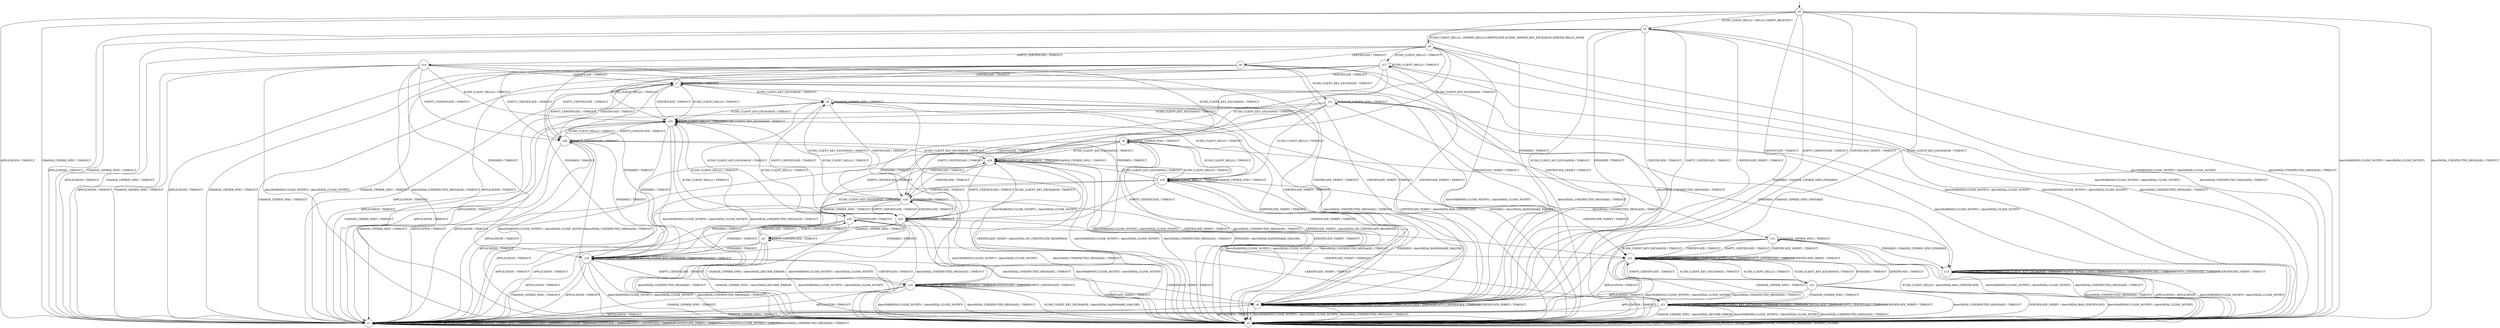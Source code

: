 digraph g {

	s0 [shape="circle" label="s0"];
	s1 [shape="circle" label="s1"];
	s2 [shape="circle" label="s2"];
	s3 [shape="circle" label="s3"];
	s4 [shape="circle" label="s4"];
	s5 [shape="circle" label="s5"];
	s6 [shape="circle" label="s6"];
	s7 [shape="circle" label="s7"];
	s8 [shape="circle" label="s8"];
	s9 [shape="circle" label="s9"];
	s10 [shape="circle" label="s10"];
	s11 [shape="circle" label="s11"];
	s12 [shape="circle" label="s12"];
	s13 [shape="circle" label="s13"];
	s14 [shape="circle" label="s14"];
	s15 [shape="circle" label="s15"];
	s16 [shape="circle" label="s16"];
	s17 [shape="circle" label="s17"];
	s18 [shape="circle" label="s18"];
	s19 [shape="circle" label="s19"];
	s20 [shape="circle" label="s20"];
	s21 [shape="circle" label="s21"];
	s22 [shape="circle" label="s22"];
	s23 [shape="circle" label="s23"];
	s24 [shape="circle" label="s24"];
	s25 [shape="circle" label="s25"];
	s26 [shape="circle" label="s26"];
	s27 [shape="circle" label="s27"];
	s0 -> s2 [label="ECDH_CLIENT_HELLO / HELLO_VERIFY_REQUEST+"];
	s0 -> s4 [label="ECDH_CLIENT_KEY_EXCHANGE / TIMEOUT"];
	s0 -> s1 [label="CHANGE_CIPHER_SPEC / TIMEOUT"];
	s0 -> s4 [label="FINISHED / TIMEOUT"];
	s0 -> s1 [label="APPLICATION / TIMEOUT"];
	s0 -> s4 [label="CERTIFICATE / TIMEOUT"];
	s0 -> s4 [label="EMPTY_CERTIFICATE / TIMEOUT"];
	s0 -> s4 [label="CERTIFICATE_VERIFY / TIMEOUT"];
	s0 -> s3 [label="Alert(WARNING,CLOSE_NOTIFY) / Alert(FATAL,CLOSE_NOTIFY)"];
	s0 -> s3 [label="Alert(FATAL,UNEXPECTED_MESSAGE) / TIMEOUT"];
	s1 -> s1 [label="ECDH_CLIENT_HELLO / TIMEOUT"];
	s1 -> s1 [label="ECDH_CLIENT_KEY_EXCHANGE / TIMEOUT"];
	s1 -> s1 [label="CHANGE_CIPHER_SPEC / TIMEOUT"];
	s1 -> s1 [label="FINISHED / TIMEOUT"];
	s1 -> s1 [label="APPLICATION / TIMEOUT"];
	s1 -> s1 [label="CERTIFICATE / TIMEOUT"];
	s1 -> s1 [label="EMPTY_CERTIFICATE / TIMEOUT"];
	s1 -> s1 [label="CERTIFICATE_VERIFY / TIMEOUT"];
	s1 -> s1 [label="Alert(WARNING,CLOSE_NOTIFY) / TIMEOUT"];
	s1 -> s1 [label="Alert(FATAL,UNEXPECTED_MESSAGE) / TIMEOUT"];
	s2 -> s5 [label="ECDH_CLIENT_HELLO / SERVER_HELLO,CERTIFICATE,ECDHE_SERVER_KEY_EXCHANGE,SERVER_HELLO_DONE"];
	s2 -> s4 [label="ECDH_CLIENT_KEY_EXCHANGE / TIMEOUT"];
	s2 -> s1 [label="CHANGE_CIPHER_SPEC / TIMEOUT"];
	s2 -> s4 [label="FINISHED / TIMEOUT"];
	s2 -> s1 [label="APPLICATION / TIMEOUT"];
	s2 -> s4 [label="CERTIFICATE / TIMEOUT"];
	s2 -> s4 [label="EMPTY_CERTIFICATE / TIMEOUT"];
	s2 -> s4 [label="CERTIFICATE_VERIFY / TIMEOUT"];
	s2 -> s3 [label="Alert(WARNING,CLOSE_NOTIFY) / Alert(FATAL,CLOSE_NOTIFY)"];
	s2 -> s3 [label="Alert(FATAL,UNEXPECTED_MESSAGE) / TIMEOUT"];
	s3 -> s3 [label="ECDH_CLIENT_HELLO / SOCKET_CLOSED"];
	s3 -> s3 [label="ECDH_CLIENT_KEY_EXCHANGE / SOCKET_CLOSED"];
	s3 -> s3 [label="CHANGE_CIPHER_SPEC / SOCKET_CLOSED"];
	s3 -> s3 [label="FINISHED / SOCKET_CLOSED"];
	s3 -> s3 [label="APPLICATION / SOCKET_CLOSED"];
	s3 -> s3 [label="CERTIFICATE / SOCKET_CLOSED"];
	s3 -> s3 [label="EMPTY_CERTIFICATE / SOCKET_CLOSED"];
	s3 -> s3 [label="CERTIFICATE_VERIFY / SOCKET_CLOSED"];
	s3 -> s3 [label="Alert(WARNING,CLOSE_NOTIFY) / SOCKET_CLOSED"];
	s3 -> s3 [label="Alert(FATAL,UNEXPECTED_MESSAGE) / SOCKET_CLOSED"];
	s4 -> s4 [label="ECDH_CLIENT_HELLO / TIMEOUT"];
	s4 -> s4 [label="ECDH_CLIENT_KEY_EXCHANGE / TIMEOUT"];
	s4 -> s1 [label="CHANGE_CIPHER_SPEC / TIMEOUT"];
	s4 -> s4 [label="FINISHED / TIMEOUT"];
	s4 -> s1 [label="APPLICATION / TIMEOUT"];
	s4 -> s4 [label="CERTIFICATE / TIMEOUT"];
	s4 -> s4 [label="EMPTY_CERTIFICATE / TIMEOUT"];
	s4 -> s4 [label="CERTIFICATE_VERIFY / TIMEOUT"];
	s4 -> s3 [label="Alert(WARNING,CLOSE_NOTIFY) / Alert(FATAL,CLOSE_NOTIFY)"];
	s4 -> s3 [label="Alert(FATAL,UNEXPECTED_MESSAGE) / TIMEOUT"];
	s5 -> s17 [label="ECDH_CLIENT_HELLO / TIMEOUT"];
	s5 -> s9 [label="ECDH_CLIENT_KEY_EXCHANGE / TIMEOUT"];
	s5 -> s1 [label="CHANGE_CIPHER_SPEC / TIMEOUT"];
	s5 -> s10 [label="FINISHED / TIMEOUT"];
	s5 -> s1 [label="APPLICATION / TIMEOUT"];
	s5 -> s6 [label="CERTIFICATE / TIMEOUT"];
	s5 -> s14 [label="EMPTY_CERTIFICATE / TIMEOUT"];
	s5 -> s4 [label="CERTIFICATE_VERIFY / TIMEOUT"];
	s5 -> s3 [label="Alert(WARNING,CLOSE_NOTIFY) / Alert(FATAL,CLOSE_NOTIFY)"];
	s5 -> s3 [label="Alert(FATAL,UNEXPECTED_MESSAGE) / TIMEOUT"];
	s6 -> s15 [label="ECDH_CLIENT_HELLO / TIMEOUT"];
	s6 -> s11 [label="ECDH_CLIENT_KEY_EXCHANGE / TIMEOUT"];
	s6 -> s1 [label="CHANGE_CIPHER_SPEC / TIMEOUT"];
	s6 -> s16 [label="FINISHED / TIMEOUT"];
	s6 -> s1 [label="APPLICATION / TIMEOUT"];
	s6 -> s7 [label="CERTIFICATE / TIMEOUT"];
	s6 -> s26 [label="EMPTY_CERTIFICATE / TIMEOUT"];
	s6 -> s4 [label="CERTIFICATE_VERIFY / TIMEOUT"];
	s6 -> s3 [label="Alert(WARNING,CLOSE_NOTIFY) / Alert(FATAL,CLOSE_NOTIFY)"];
	s6 -> s3 [label="Alert(FATAL,UNEXPECTED_MESSAGE) / TIMEOUT"];
	s7 -> s15 [label="ECDH_CLIENT_HELLO / TIMEOUT"];
	s7 -> s8 [label="ECDH_CLIENT_KEY_EXCHANGE / TIMEOUT"];
	s7 -> s1 [label="CHANGE_CIPHER_SPEC / TIMEOUT"];
	s7 -> s16 [label="FINISHED / TIMEOUT"];
	s7 -> s1 [label="APPLICATION / TIMEOUT"];
	s7 -> s7 [label="CERTIFICATE / TIMEOUT"];
	s7 -> s26 [label="EMPTY_CERTIFICATE / TIMEOUT"];
	s7 -> s4 [label="CERTIFICATE_VERIFY / TIMEOUT"];
	s7 -> s3 [label="Alert(WARNING,CLOSE_NOTIFY) / Alert(FATAL,CLOSE_NOTIFY)"];
	s7 -> s3 [label="Alert(FATAL,UNEXPECTED_MESSAGE) / TIMEOUT"];
	s8 -> s18 [label="ECDH_CLIENT_HELLO / TIMEOUT"];
	s8 -> s15 [label="ECDH_CLIENT_KEY_EXCHANGE / TIMEOUT"];
	s8 -> s8 [label="CHANGE_CIPHER_SPEC / TIMEOUT"];
	s8 -> s3 [label="FINISHED / Alert(FATAL,HANDSHAKE_FAILURE)"];
	s8 -> s1 [label="APPLICATION / TIMEOUT"];
	s8 -> s24 [label="CERTIFICATE / TIMEOUT"];
	s8 -> s20 [label="EMPTY_CERTIFICATE / TIMEOUT"];
	s8 -> s3 [label="CERTIFICATE_VERIFY / Alert(FATAL,BAD_CERTIFICATE)"];
	s8 -> s3 [label="Alert(WARNING,CLOSE_NOTIFY) / Alert(FATAL,CLOSE_NOTIFY)"];
	s8 -> s3 [label="Alert(FATAL,UNEXPECTED_MESSAGE) / TIMEOUT"];
	s9 -> s18 [label="ECDH_CLIENT_HELLO / TIMEOUT"];
	s9 -> s19 [label="ECDH_CLIENT_KEY_EXCHANGE / TIMEOUT"];
	s9 -> s9 [label="CHANGE_CIPHER_SPEC / TIMEOUT"];
	s9 -> s13 [label="FINISHED / CHANGE_CIPHER_SPEC,FINISHED"];
	s9 -> s1 [label="APPLICATION / TIMEOUT"];
	s9 -> s24 [label="CERTIFICATE / TIMEOUT"];
	s9 -> s20 [label="EMPTY_CERTIFICATE / TIMEOUT"];
	s9 -> s3 [label="CERTIFICATE_VERIFY / Alert(FATAL,NO_CERTIFICATE_RESERVED)"];
	s9 -> s3 [label="Alert(WARNING,CLOSE_NOTIFY) / Alert(FATAL,CLOSE_NOTIFY)"];
	s9 -> s3 [label="Alert(FATAL,UNEXPECTED_MESSAGE) / TIMEOUT"];
	s10 -> s10 [label="ECDH_CLIENT_HELLO / TIMEOUT"];
	s10 -> s3 [label="ECDH_CLIENT_KEY_EXCHANGE / Alert(FATAL,HANDSHAKE_FAILURE)"];
	s10 -> s1 [label="CHANGE_CIPHER_SPEC / TIMEOUT"];
	s10 -> s10 [label="FINISHED / TIMEOUT"];
	s10 -> s1 [label="APPLICATION / TIMEOUT"];
	s10 -> s10 [label="CERTIFICATE / TIMEOUT"];
	s10 -> s10 [label="EMPTY_CERTIFICATE / TIMEOUT"];
	s10 -> s4 [label="CERTIFICATE_VERIFY / TIMEOUT"];
	s10 -> s3 [label="Alert(WARNING,CLOSE_NOTIFY) / Alert(FATAL,CLOSE_NOTIFY)"];
	s10 -> s3 [label="Alert(FATAL,UNEXPECTED_MESSAGE) / TIMEOUT"];
	s11 -> s18 [label="ECDH_CLIENT_HELLO / TIMEOUT"];
	s11 -> s15 [label="ECDH_CLIENT_KEY_EXCHANGE / TIMEOUT"];
	s11 -> s11 [label="CHANGE_CIPHER_SPEC / TIMEOUT"];
	s11 -> s13 [label="FINISHED / CHANGE_CIPHER_SPEC,FINISHED"];
	s11 -> s1 [label="APPLICATION / TIMEOUT"];
	s11 -> s24 [label="CERTIFICATE / TIMEOUT"];
	s11 -> s20 [label="EMPTY_CERTIFICATE / TIMEOUT"];
	s11 -> s12 [label="CERTIFICATE_VERIFY / TIMEOUT"];
	s11 -> s3 [label="Alert(WARNING,CLOSE_NOTIFY) / Alert(FATAL,CLOSE_NOTIFY)"];
	s11 -> s3 [label="Alert(FATAL,UNEXPECTED_MESSAGE) / TIMEOUT"];
	s12 -> s3 [label="ECDH_CLIENT_HELLO / Alert(FATAL,BAD_CERTIFICATE)"];
	s12 -> s21 [label="ECDH_CLIENT_KEY_EXCHANGE / TIMEOUT"];
	s12 -> s12 [label="CHANGE_CIPHER_SPEC / TIMEOUT"];
	s12 -> s13 [label="FINISHED / CHANGE_CIPHER_SPEC,FINISHED"];
	s12 -> s1 [label="APPLICATION / TIMEOUT"];
	s12 -> s21 [label="CERTIFICATE / TIMEOUT"];
	s12 -> s21 [label="EMPTY_CERTIFICATE / TIMEOUT"];
	s12 -> s21 [label="CERTIFICATE_VERIFY / TIMEOUT"];
	s12 -> s3 [label="Alert(WARNING,CLOSE_NOTIFY) / Alert(FATAL,CLOSE_NOTIFY)"];
	s12 -> s3 [label="Alert(FATAL,UNEXPECTED_MESSAGE) / TIMEOUT"];
	s13 -> s13 [label="ECDH_CLIENT_HELLO / TIMEOUT"];
	s13 -> s13 [label="ECDH_CLIENT_KEY_EXCHANGE / TIMEOUT"];
	s13 -> s13 [label="CHANGE_CIPHER_SPEC / TIMEOUT"];
	s13 -> s13 [label="FINISHED / TIMEOUT"];
	s13 -> s3 [label="APPLICATION / APPLICATION"];
	s13 -> s13 [label="CERTIFICATE / TIMEOUT"];
	s13 -> s13 [label="EMPTY_CERTIFICATE / TIMEOUT"];
	s13 -> s13 [label="CERTIFICATE_VERIFY / TIMEOUT"];
	s13 -> s3 [label="Alert(WARNING,CLOSE_NOTIFY) / Alert(FATAL,CLOSE_NOTIFY)"];
	s13 -> s3 [label="Alert(FATAL,UNEXPECTED_MESSAGE) / TIMEOUT"];
	s14 -> s15 [label="ECDH_CLIENT_HELLO / TIMEOUT"];
	s14 -> s9 [label="ECDH_CLIENT_KEY_EXCHANGE / TIMEOUT"];
	s14 -> s1 [label="CHANGE_CIPHER_SPEC / TIMEOUT"];
	s14 -> s16 [label="FINISHED / TIMEOUT"];
	s14 -> s1 [label="APPLICATION / TIMEOUT"];
	s14 -> s7 [label="CERTIFICATE / TIMEOUT"];
	s14 -> s26 [label="EMPTY_CERTIFICATE / TIMEOUT"];
	s14 -> s4 [label="CERTIFICATE_VERIFY / TIMEOUT"];
	s14 -> s3 [label="Alert(WARNING,CLOSE_NOTIFY) / Alert(FATAL,CLOSE_NOTIFY)"];
	s14 -> s3 [label="Alert(FATAL,UNEXPECTED_MESSAGE) / TIMEOUT"];
	s15 -> s15 [label="ECDH_CLIENT_HELLO / TIMEOUT"];
	s15 -> s15 [label="ECDH_CLIENT_KEY_EXCHANGE / TIMEOUT"];
	s15 -> s1 [label="CHANGE_CIPHER_SPEC / TIMEOUT"];
	s15 -> s16 [label="FINISHED / TIMEOUT"];
	s15 -> s1 [label="APPLICATION / TIMEOUT"];
	s15 -> s7 [label="CERTIFICATE / TIMEOUT"];
	s15 -> s26 [label="EMPTY_CERTIFICATE / TIMEOUT"];
	s15 -> s4 [label="CERTIFICATE_VERIFY / TIMEOUT"];
	s15 -> s3 [label="Alert(WARNING,CLOSE_NOTIFY) / Alert(FATAL,CLOSE_NOTIFY)"];
	s15 -> s3 [label="Alert(FATAL,UNEXPECTED_MESSAGE) / TIMEOUT"];
	s16 -> s16 [label="ECDH_CLIENT_HELLO / TIMEOUT"];
	s16 -> s16 [label="ECDH_CLIENT_KEY_EXCHANGE / TIMEOUT"];
	s16 -> s1 [label="CHANGE_CIPHER_SPEC / TIMEOUT"];
	s16 -> s16 [label="FINISHED / TIMEOUT"];
	s16 -> s1 [label="APPLICATION / TIMEOUT"];
	s16 -> s10 [label="CERTIFICATE / TIMEOUT"];
	s16 -> s10 [label="EMPTY_CERTIFICATE / TIMEOUT"];
	s16 -> s4 [label="CERTIFICATE_VERIFY / TIMEOUT"];
	s16 -> s3 [label="Alert(WARNING,CLOSE_NOTIFY) / Alert(FATAL,CLOSE_NOTIFY)"];
	s16 -> s3 [label="Alert(FATAL,UNEXPECTED_MESSAGE) / TIMEOUT"];
	s17 -> s17 [label="ECDH_CLIENT_HELLO / TIMEOUT"];
	s17 -> s19 [label="ECDH_CLIENT_KEY_EXCHANGE / TIMEOUT"];
	s17 -> s1 [label="CHANGE_CIPHER_SPEC / TIMEOUT"];
	s17 -> s10 [label="FINISHED / TIMEOUT"];
	s17 -> s1 [label="APPLICATION / TIMEOUT"];
	s17 -> s7 [label="CERTIFICATE / TIMEOUT"];
	s17 -> s26 [label="EMPTY_CERTIFICATE / TIMEOUT"];
	s17 -> s4 [label="CERTIFICATE_VERIFY / TIMEOUT"];
	s17 -> s3 [label="Alert(WARNING,CLOSE_NOTIFY) / Alert(FATAL,CLOSE_NOTIFY)"];
	s17 -> s3 [label="Alert(FATAL,UNEXPECTED_MESSAGE) / TIMEOUT"];
	s18 -> s18 [label="ECDH_CLIENT_HELLO / TIMEOUT"];
	s18 -> s19 [label="ECDH_CLIENT_KEY_EXCHANGE / TIMEOUT"];
	s18 -> s18 [label="CHANGE_CIPHER_SPEC / TIMEOUT"];
	s18 -> s3 [label="FINISHED / Alert(FATAL,HANDSHAKE_FAILURE)"];
	s18 -> s1 [label="APPLICATION / TIMEOUT"];
	s18 -> s24 [label="CERTIFICATE / TIMEOUT"];
	s18 -> s20 [label="EMPTY_CERTIFICATE / TIMEOUT"];
	s18 -> s21 [label="CERTIFICATE_VERIFY / TIMEOUT"];
	s18 -> s3 [label="Alert(WARNING,CLOSE_NOTIFY) / Alert(FATAL,CLOSE_NOTIFY)"];
	s18 -> s3 [label="Alert(FATAL,UNEXPECTED_MESSAGE) / TIMEOUT"];
	s19 -> s18 [label="ECDH_CLIENT_HELLO / TIMEOUT"];
	s19 -> s19 [label="ECDH_CLIENT_KEY_EXCHANGE / TIMEOUT"];
	s19 -> s19 [label="CHANGE_CIPHER_SPEC / TIMEOUT"];
	s19 -> s3 [label="FINISHED / Alert(FATAL,HANDSHAKE_FAILURE)"];
	s19 -> s1 [label="APPLICATION / TIMEOUT"];
	s19 -> s24 [label="CERTIFICATE / TIMEOUT"];
	s19 -> s20 [label="EMPTY_CERTIFICATE / TIMEOUT"];
	s19 -> s3 [label="CERTIFICATE_VERIFY / Alert(FATAL,NO_CERTIFICATE_RESERVED)"];
	s19 -> s3 [label="Alert(WARNING,CLOSE_NOTIFY) / Alert(FATAL,CLOSE_NOTIFY)"];
	s19 -> s3 [label="Alert(FATAL,UNEXPECTED_MESSAGE) / TIMEOUT"];
	s20 -> s15 [label="ECDH_CLIENT_HELLO / TIMEOUT"];
	s20 -> s19 [label="ECDH_CLIENT_KEY_EXCHANGE / TIMEOUT"];
	s20 -> s27 [label="CHANGE_CIPHER_SPEC / TIMEOUT"];
	s20 -> s16 [label="FINISHED / TIMEOUT"];
	s20 -> s1 [label="APPLICATION / TIMEOUT"];
	s20 -> s24 [label="CERTIFICATE / TIMEOUT"];
	s20 -> s20 [label="EMPTY_CERTIFICATE / TIMEOUT"];
	s20 -> s21 [label="CERTIFICATE_VERIFY / TIMEOUT"];
	s20 -> s3 [label="Alert(WARNING,CLOSE_NOTIFY) / Alert(FATAL,CLOSE_NOTIFY)"];
	s20 -> s3 [label="Alert(FATAL,UNEXPECTED_MESSAGE) / TIMEOUT"];
	s21 -> s21 [label="ECDH_CLIENT_HELLO / TIMEOUT"];
	s21 -> s23 [label="ECDH_CLIENT_KEY_EXCHANGE / TIMEOUT"];
	s21 -> s22 [label="CHANGE_CIPHER_SPEC / TIMEOUT"];
	s21 -> s21 [label="FINISHED / TIMEOUT"];
	s21 -> s1 [label="APPLICATION / TIMEOUT"];
	s21 -> s21 [label="CERTIFICATE / TIMEOUT"];
	s21 -> s21 [label="EMPTY_CERTIFICATE / TIMEOUT"];
	s21 -> s21 [label="CERTIFICATE_VERIFY / TIMEOUT"];
	s21 -> s3 [label="Alert(WARNING,CLOSE_NOTIFY) / Alert(FATAL,CLOSE_NOTIFY)"];
	s21 -> s3 [label="Alert(FATAL,UNEXPECTED_MESSAGE) / TIMEOUT"];
	s22 -> s22 [label="ECDH_CLIENT_HELLO / TIMEOUT"];
	s22 -> s22 [label="ECDH_CLIENT_KEY_EXCHANGE / TIMEOUT"];
	s22 -> s3 [label="CHANGE_CIPHER_SPEC / Alert(FATAL,DECODE_ERROR)"];
	s22 -> s22 [label="FINISHED / TIMEOUT"];
	s22 -> s1 [label="APPLICATION / TIMEOUT"];
	s22 -> s22 [label="CERTIFICATE / TIMEOUT"];
	s22 -> s22 [label="EMPTY_CERTIFICATE / TIMEOUT"];
	s22 -> s22 [label="CERTIFICATE_VERIFY / TIMEOUT"];
	s22 -> s3 [label="Alert(WARNING,CLOSE_NOTIFY) / Alert(FATAL,CLOSE_NOTIFY)"];
	s22 -> s3 [label="Alert(FATAL,UNEXPECTED_MESSAGE) / TIMEOUT"];
	s23 -> s21 [label="ECDH_CLIENT_HELLO / TIMEOUT"];
	s23 -> s21 [label="ECDH_CLIENT_KEY_EXCHANGE / TIMEOUT"];
	s23 -> s22 [label="CHANGE_CIPHER_SPEC / TIMEOUT"];
	s23 -> s21 [label="FINISHED / TIMEOUT"];
	s23 -> s1 [label="APPLICATION / TIMEOUT"];
	s23 -> s21 [label="CERTIFICATE / TIMEOUT"];
	s23 -> s21 [label="EMPTY_CERTIFICATE / TIMEOUT"];
	s23 -> s3 [label="CERTIFICATE_VERIFY / Alert(FATAL,BAD_CERTIFICATE)"];
	s23 -> s3 [label="Alert(WARNING,CLOSE_NOTIFY) / Alert(FATAL,CLOSE_NOTIFY)"];
	s23 -> s3 [label="Alert(FATAL,UNEXPECTED_MESSAGE) / TIMEOUT"];
	s24 -> s15 [label="ECDH_CLIENT_HELLO / TIMEOUT"];
	s24 -> s8 [label="ECDH_CLIENT_KEY_EXCHANGE / TIMEOUT"];
	s24 -> s25 [label="CHANGE_CIPHER_SPEC / TIMEOUT"];
	s24 -> s16 [label="FINISHED / TIMEOUT"];
	s24 -> s1 [label="APPLICATION / TIMEOUT"];
	s24 -> s24 [label="CERTIFICATE / TIMEOUT"];
	s24 -> s20 [label="EMPTY_CERTIFICATE / TIMEOUT"];
	s24 -> s21 [label="CERTIFICATE_VERIFY / TIMEOUT"];
	s24 -> s3 [label="Alert(WARNING,CLOSE_NOTIFY) / Alert(FATAL,CLOSE_NOTIFY)"];
	s24 -> s3 [label="Alert(FATAL,UNEXPECTED_MESSAGE) / TIMEOUT"];
	s25 -> s15 [label="ECDH_CLIENT_HELLO / TIMEOUT"];
	s25 -> s8 [label="ECDH_CLIENT_KEY_EXCHANGE / TIMEOUT"];
	s25 -> s3 [label="CHANGE_CIPHER_SPEC / Alert(FATAL,DECODE_ERROR)"];
	s25 -> s16 [label="FINISHED / TIMEOUT"];
	s25 -> s1 [label="APPLICATION / TIMEOUT"];
	s25 -> s25 [label="CERTIFICATE / TIMEOUT"];
	s25 -> s27 [label="EMPTY_CERTIFICATE / TIMEOUT"];
	s25 -> s22 [label="CERTIFICATE_VERIFY / TIMEOUT"];
	s25 -> s3 [label="Alert(WARNING,CLOSE_NOTIFY) / Alert(FATAL,CLOSE_NOTIFY)"];
	s25 -> s3 [label="Alert(FATAL,UNEXPECTED_MESSAGE) / TIMEOUT"];
	s26 -> s15 [label="ECDH_CLIENT_HELLO / TIMEOUT"];
	s26 -> s19 [label="ECDH_CLIENT_KEY_EXCHANGE / TIMEOUT"];
	s26 -> s1 [label="CHANGE_CIPHER_SPEC / TIMEOUT"];
	s26 -> s16 [label="FINISHED / TIMEOUT"];
	s26 -> s1 [label="APPLICATION / TIMEOUT"];
	s26 -> s7 [label="CERTIFICATE / TIMEOUT"];
	s26 -> s26 [label="EMPTY_CERTIFICATE / TIMEOUT"];
	s26 -> s4 [label="CERTIFICATE_VERIFY / TIMEOUT"];
	s26 -> s3 [label="Alert(WARNING,CLOSE_NOTIFY) / Alert(FATAL,CLOSE_NOTIFY)"];
	s26 -> s3 [label="Alert(FATAL,UNEXPECTED_MESSAGE) / TIMEOUT"];
	s27 -> s15 [label="ECDH_CLIENT_HELLO / TIMEOUT"];
	s27 -> s19 [label="ECDH_CLIENT_KEY_EXCHANGE / TIMEOUT"];
	s27 -> s3 [label="CHANGE_CIPHER_SPEC / Alert(FATAL,DECODE_ERROR)"];
	s27 -> s16 [label="FINISHED / TIMEOUT"];
	s27 -> s1 [label="APPLICATION / TIMEOUT"];
	s27 -> s25 [label="CERTIFICATE / TIMEOUT"];
	s27 -> s27 [label="EMPTY_CERTIFICATE / TIMEOUT"];
	s27 -> s22 [label="CERTIFICATE_VERIFY / TIMEOUT"];
	s27 -> s3 [label="Alert(WARNING,CLOSE_NOTIFY) / Alert(FATAL,CLOSE_NOTIFY)"];
	s27 -> s3 [label="Alert(FATAL,UNEXPECTED_MESSAGE) / TIMEOUT"];

__start0 [label="" shape="none" width="0" height="0"];
__start0 -> s0;

}
